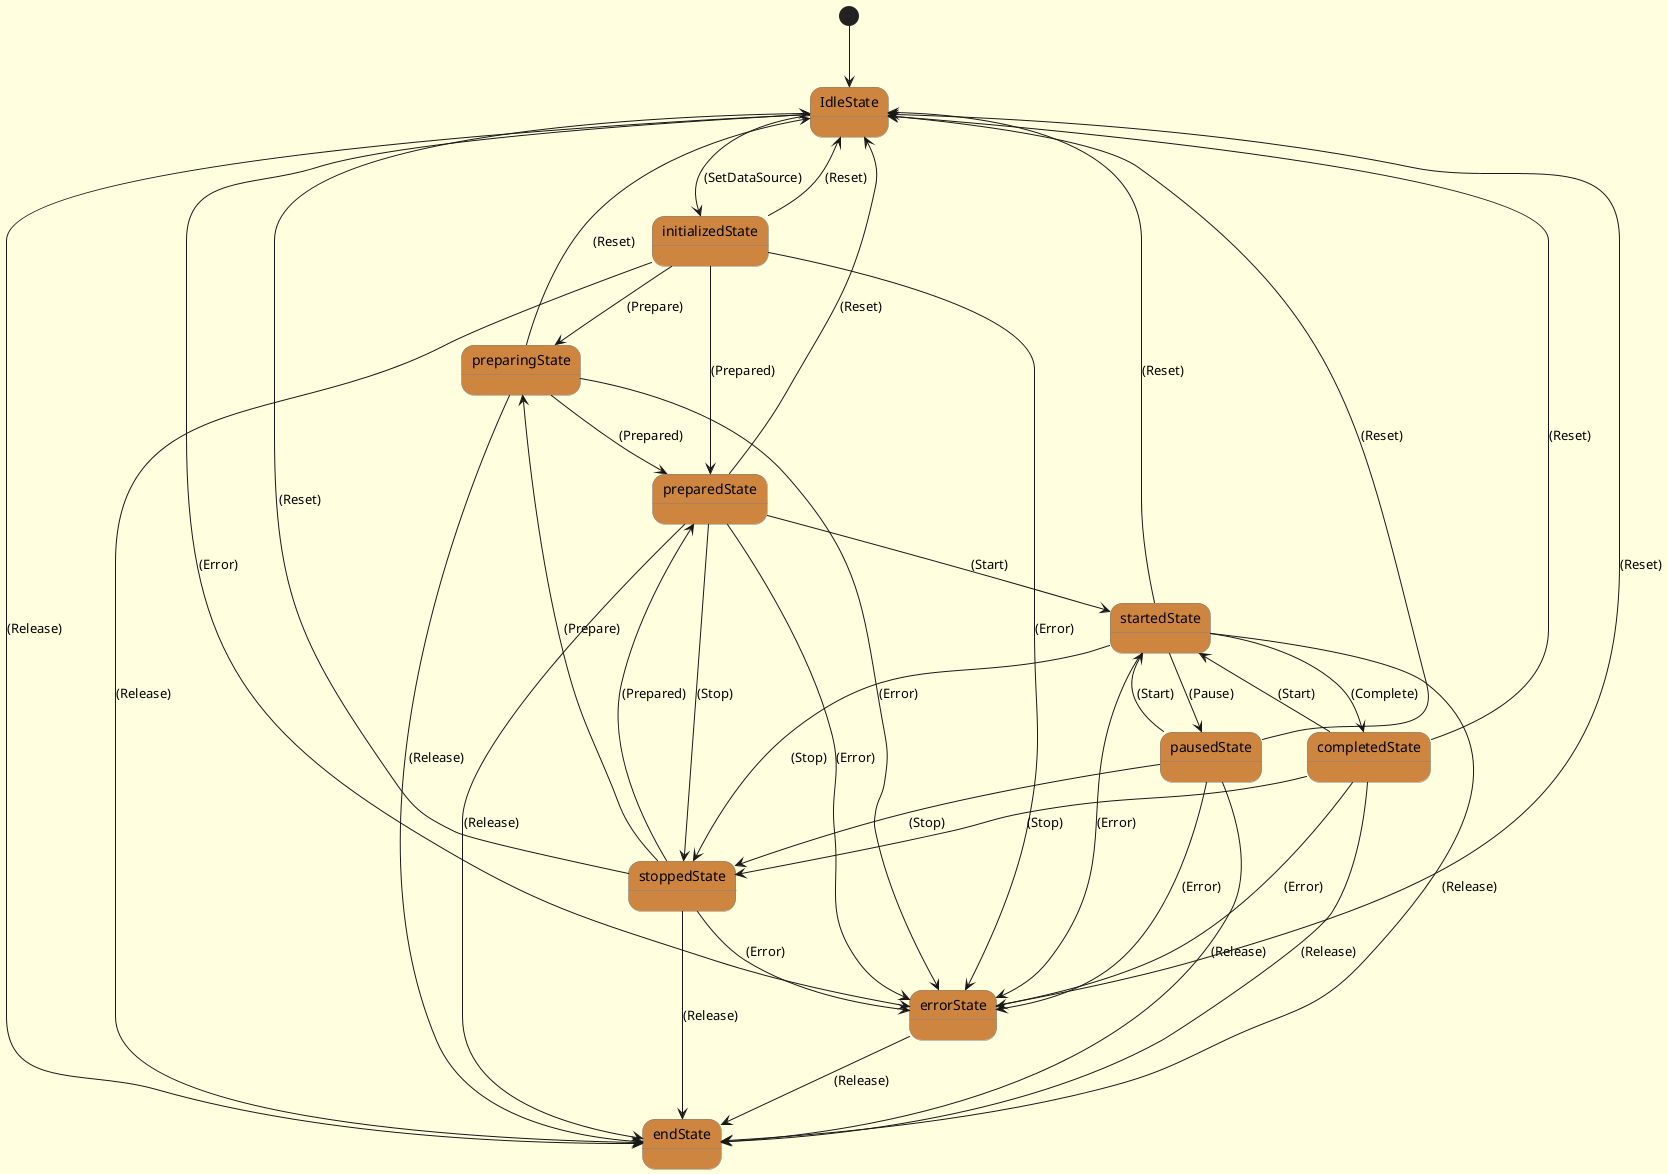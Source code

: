 @startuml
    skinparam backgroundColor LightYellow
    skinparam state {
      StartColor MediumBlue
      EndColor Red
      BackgroundColor Peru
      BackgroundColor<<Warning>> Olive
      BorderColor Gray
      FontName Impact
    }
    [*]-->IdleState
    state IdleState{
    }
    state initializedState{
    }
    state preparingState{
    }
    state preparedState{
    }
    state startedState{
    }
    state pausedState{
    }
    state stoppedState{
    }
    state completedState{
    }
    state errorState{
    }
    state endState{
    }
    initializedState --> IdleState : (Reset)
    initializedState --> endState : (Release)
    initializedState --> errorState : (Error)
    initializedState --> preparingState : (Prepare)
    initializedState --> preparedState : (Prepared)
    preparingState --> IdleState : (Reset)
    preparingState --> endState : (Release)
    preparingState --> errorState : (Error)
    preparingState --> preparedState : (Prepared)
    preparedState --> IdleState : (Reset)
    preparedState --> endState : (Release)
    preparedState --> errorState : (Error)
    preparedState --> startedState : (Start)
    preparedState --> stoppedState : (Stop)
    startedState --> IdleState : (Reset)
    startedState --> endState : (Release)
    startedState --> errorState : (Error)
    startedState --> pausedState : (Pause)
    startedState --> stoppedState : (Stop)
    startedState --> completedState : (Complete)
    pausedState --> IdleState : (Reset)
    pausedState --> endState : (Release)
    pausedState --> errorState : (Error)
    pausedState --> startedState : (Start)
    pausedState --> stoppedState : (Stop)
    stoppedState --> IdleState : (Reset)
    stoppedState --> endState : (Release)
    stoppedState --> errorState : (Error)
    stoppedState --> preparingState : (Prepare)
    stoppedState --> preparedState : (Prepared)
    completedState --> IdleState : (Reset)
    completedState --> endState : (Release)
    completedState --> errorState : (Error)
    completedState --> startedState : (Start)
    completedState --> stoppedState : (Stop)
    errorState --> IdleState : (Reset)
    errorState --> endState : (Release)
    IdleState --> endState : (Release)
    IdleState --> errorState : (Error)
    IdleState --> initializedState : (SetDataSource)
    @enduml
